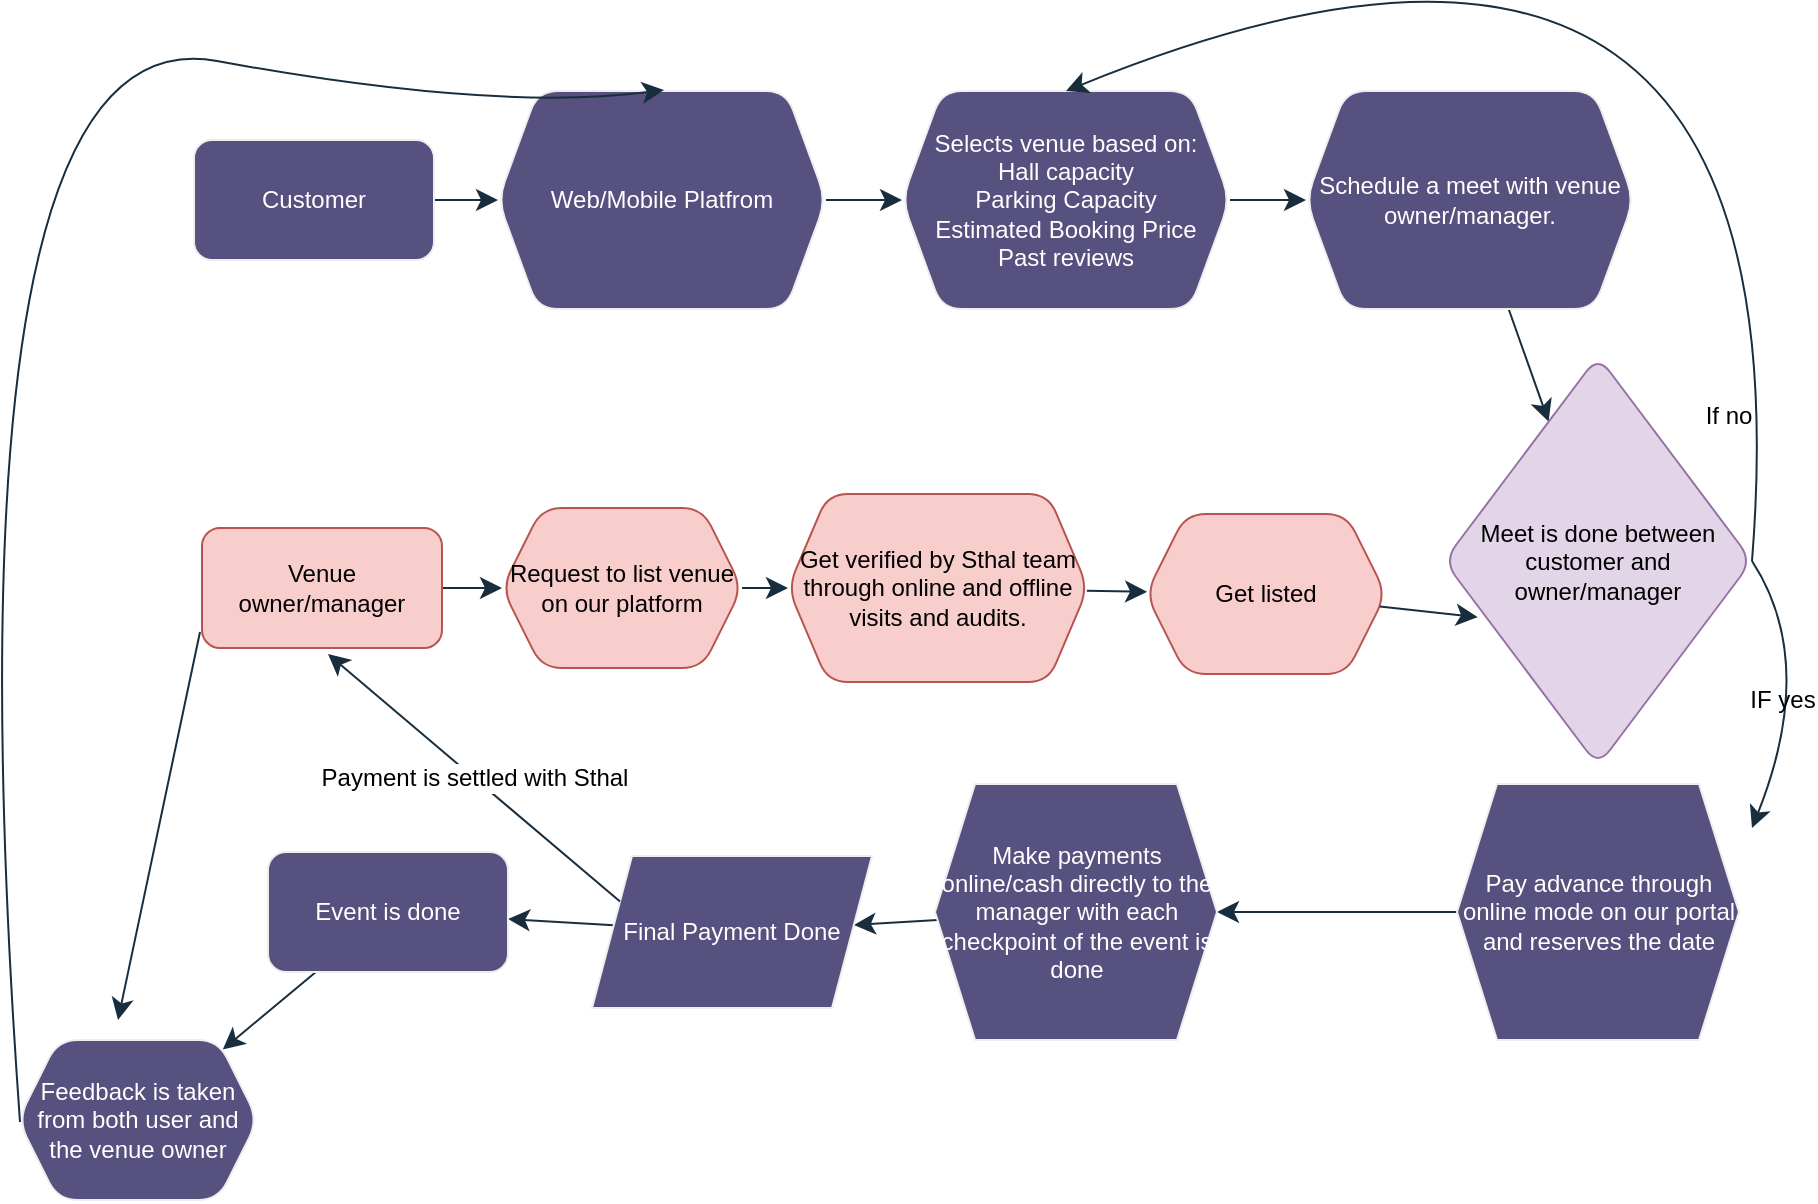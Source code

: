 <mxfile version="24.7.13">
  <diagram name="Page-1" id="cwmyHKKqJBm_i41qSlCH">
    <mxGraphModel dx="1593" dy="1219" grid="0" gridSize="10" guides="1" tooltips="1" connect="1" arrows="1" fold="1" page="0" pageScale="1" pageWidth="850" pageHeight="1100" math="0" shadow="0">
      <root>
        <mxCell id="0" />
        <mxCell id="1" parent="0" />
        <mxCell id="bcLuSOHy8NPtrxXBTk8p-5" value="" style="edgeStyle=none;curved=1;rounded=0;orthogonalLoop=1;jettySize=auto;html=1;fontSize=12;startSize=8;endSize=8;labelBackgroundColor=none;strokeColor=#182E3E;fontColor=default;" edge="1" parent="1" source="bcLuSOHy8NPtrxXBTk8p-1" target="bcLuSOHy8NPtrxXBTk8p-4">
          <mxGeometry relative="1" as="geometry" />
        </mxCell>
        <mxCell id="bcLuSOHy8NPtrxXBTk8p-1" value="Customer" style="rounded=1;whiteSpace=wrap;html=1;labelBackgroundColor=none;fillColor=#56517E;strokeColor=#EEEEEE;fontColor=#FFFFFF;" vertex="1" parent="1">
          <mxGeometry x="-243" y="-46" width="120" height="60" as="geometry" />
        </mxCell>
        <mxCell id="bcLuSOHy8NPtrxXBTk8p-7" value="" style="edgeStyle=none;curved=1;rounded=0;orthogonalLoop=1;jettySize=auto;html=1;fontSize=12;startSize=8;endSize=8;labelBackgroundColor=none;strokeColor=#182E3E;fontColor=default;" edge="1" parent="1" source="bcLuSOHy8NPtrxXBTk8p-4" target="bcLuSOHy8NPtrxXBTk8p-6">
          <mxGeometry relative="1" as="geometry" />
        </mxCell>
        <mxCell id="bcLuSOHy8NPtrxXBTk8p-4" value="Web/Mobile Platfrom" style="shape=hexagon;perimeter=hexagonPerimeter2;whiteSpace=wrap;html=1;fixedSize=1;rounded=1;labelBackgroundColor=none;fillColor=#56517E;strokeColor=#EEEEEE;fontColor=#FFFFFF;" vertex="1" parent="1">
          <mxGeometry x="-91" y="-70.5" width="164" height="109" as="geometry" />
        </mxCell>
        <mxCell id="bcLuSOHy8NPtrxXBTk8p-9" value="" style="edgeStyle=none;curved=1;rounded=0;orthogonalLoop=1;jettySize=auto;html=1;fontSize=12;startSize=8;endSize=8;labelBackgroundColor=none;strokeColor=#182E3E;fontColor=default;" edge="1" parent="1" source="bcLuSOHy8NPtrxXBTk8p-6" target="bcLuSOHy8NPtrxXBTk8p-8">
          <mxGeometry relative="1" as="geometry" />
        </mxCell>
        <mxCell id="bcLuSOHy8NPtrxXBTk8p-6" value="Selects venue based on:&lt;div&gt;Hall capacity&lt;/div&gt;&lt;div&gt;Parking Capacity&lt;/div&gt;&lt;div&gt;Estimated Booking Price&lt;/div&gt;&lt;div&gt;Past reviews&lt;/div&gt;" style="shape=hexagon;perimeter=hexagonPerimeter2;whiteSpace=wrap;html=1;fixedSize=1;rounded=1;labelBackgroundColor=none;fillColor=#56517E;strokeColor=#EEEEEE;fontColor=#FFFFFF;" vertex="1" parent="1">
          <mxGeometry x="111" y="-70.5" width="164" height="109" as="geometry" />
        </mxCell>
        <mxCell id="bcLuSOHy8NPtrxXBTk8p-18" value="" style="edgeStyle=none;curved=1;rounded=0;orthogonalLoop=1;jettySize=auto;html=1;fontSize=12;startSize=8;endSize=8;labelBackgroundColor=none;strokeColor=#182E3E;fontColor=default;" edge="1" parent="1" source="bcLuSOHy8NPtrxXBTk8p-8" target="bcLuSOHy8NPtrxXBTk8p-17">
          <mxGeometry relative="1" as="geometry" />
        </mxCell>
        <mxCell id="bcLuSOHy8NPtrxXBTk8p-8" value="Schedule a meet with venue owner/manager." style="shape=hexagon;perimeter=hexagonPerimeter2;whiteSpace=wrap;html=1;fixedSize=1;rounded=1;labelBackgroundColor=none;fillColor=#56517E;strokeColor=#EEEEEE;fontColor=#FFFFFF;" vertex="1" parent="1">
          <mxGeometry x="313" y="-70.5" width="164" height="109" as="geometry" />
        </mxCell>
        <mxCell id="bcLuSOHy8NPtrxXBTk8p-12" value="" style="edgeStyle=none;curved=1;rounded=0;orthogonalLoop=1;jettySize=auto;html=1;fontSize=12;startSize=8;endSize=8;labelBackgroundColor=none;strokeColor=#182E3E;fontColor=default;" edge="1" parent="1" source="bcLuSOHy8NPtrxXBTk8p-10" target="bcLuSOHy8NPtrxXBTk8p-11">
          <mxGeometry relative="1" as="geometry" />
        </mxCell>
        <mxCell id="bcLuSOHy8NPtrxXBTk8p-10" value="Venue owner/manager" style="rounded=1;whiteSpace=wrap;html=1;labelBackgroundColor=none;fillColor=#f8cecc;strokeColor=#b85450;" vertex="1" parent="1">
          <mxGeometry x="-239" y="148" width="120" height="60" as="geometry" />
        </mxCell>
        <mxCell id="bcLuSOHy8NPtrxXBTk8p-14" value="" style="edgeStyle=none;curved=1;rounded=0;orthogonalLoop=1;jettySize=auto;html=1;fontSize=12;startSize=8;endSize=8;labelBackgroundColor=none;strokeColor=#182E3E;fontColor=default;" edge="1" parent="1" source="bcLuSOHy8NPtrxXBTk8p-11" target="bcLuSOHy8NPtrxXBTk8p-13">
          <mxGeometry relative="1" as="geometry" />
        </mxCell>
        <mxCell id="bcLuSOHy8NPtrxXBTk8p-11" value="Request to list venue on our platform" style="shape=hexagon;perimeter=hexagonPerimeter2;whiteSpace=wrap;html=1;fixedSize=1;rounded=1;labelBackgroundColor=none;fillColor=#f8cecc;strokeColor=#b85450;" vertex="1" parent="1">
          <mxGeometry x="-89" y="138" width="120" height="80" as="geometry" />
        </mxCell>
        <mxCell id="bcLuSOHy8NPtrxXBTk8p-16" value="" style="edgeStyle=none;curved=1;rounded=0;orthogonalLoop=1;jettySize=auto;html=1;fontSize=12;startSize=8;endSize=8;labelBackgroundColor=none;strokeColor=#182E3E;fontColor=default;" edge="1" parent="1" source="bcLuSOHy8NPtrxXBTk8p-13" target="bcLuSOHy8NPtrxXBTk8p-15">
          <mxGeometry relative="1" as="geometry" />
        </mxCell>
        <mxCell id="bcLuSOHy8NPtrxXBTk8p-13" value="Get verified by Sthal team through online and offline visits and audits." style="shape=hexagon;perimeter=hexagonPerimeter2;whiteSpace=wrap;html=1;fixedSize=1;rounded=1;labelBackgroundColor=none;fillColor=#f8cecc;strokeColor=#b85450;" vertex="1" parent="1">
          <mxGeometry x="54" y="131" width="150" height="94" as="geometry" />
        </mxCell>
        <mxCell id="bcLuSOHy8NPtrxXBTk8p-15" value="Get listed" style="shape=hexagon;perimeter=hexagonPerimeter2;whiteSpace=wrap;html=1;fixedSize=1;rounded=1;labelBackgroundColor=none;fillColor=#f8cecc;strokeColor=#b85450;" vertex="1" parent="1">
          <mxGeometry x="233" y="141" width="120" height="80" as="geometry" />
        </mxCell>
        <mxCell id="bcLuSOHy8NPtrxXBTk8p-17" value="Meet is done between customer and owner/manager" style="rhombus;whiteSpace=wrap;html=1;rounded=1;labelBackgroundColor=none;fillColor=#e1d5e7;strokeColor=#9673a6;" vertex="1" parent="1">
          <mxGeometry x="382" y="62" width="154" height="205" as="geometry" />
        </mxCell>
        <mxCell id="bcLuSOHy8NPtrxXBTk8p-21" style="edgeStyle=none;curved=1;rounded=0;orthogonalLoop=1;jettySize=auto;html=1;fontSize=12;startSize=8;endSize=8;entryX=0.11;entryY=0.637;entryDx=0;entryDy=0;entryPerimeter=0;labelBackgroundColor=none;strokeColor=#182E3E;fontColor=default;" edge="1" parent="1" source="bcLuSOHy8NPtrxXBTk8p-15" target="bcLuSOHy8NPtrxXBTk8p-17">
          <mxGeometry relative="1" as="geometry" />
        </mxCell>
        <mxCell id="bcLuSOHy8NPtrxXBTk8p-22" value="If no" style="endArrow=classic;html=1;rounded=0;fontSize=12;startSize=8;endSize=8;curved=1;exitX=1;exitY=0.5;exitDx=0;exitDy=0;entryX=0.5;entryY=0;entryDx=0;entryDy=0;labelBackgroundColor=none;strokeColor=#182E3E;fontColor=default;" edge="1" parent="1" source="bcLuSOHy8NPtrxXBTk8p-17" target="bcLuSOHy8NPtrxXBTk8p-6">
          <mxGeometry x="-0.82" y="18" width="50" height="50" relative="1" as="geometry">
            <mxPoint x="175" y="225" as="sourcePoint" />
            <mxPoint x="225" y="175" as="targetPoint" />
            <Array as="points">
              <mxPoint x="567" y="-223" />
            </Array>
            <mxPoint as="offset" />
          </mxGeometry>
        </mxCell>
        <mxCell id="bcLuSOHy8NPtrxXBTk8p-23" value="IF yes" style="endArrow=classic;html=1;rounded=0;fontSize=12;startSize=8;endSize=8;curved=1;exitX=1;exitY=0.5;exitDx=0;exitDy=0;labelBackgroundColor=none;strokeColor=#182E3E;fontColor=default;" edge="1" parent="1" source="bcLuSOHy8NPtrxXBTk8p-17">
          <mxGeometry x="0.131" y="-10" width="50" height="50" relative="1" as="geometry">
            <mxPoint x="119" y="243" as="sourcePoint" />
            <mxPoint x="536" y="298" as="targetPoint" />
            <Array as="points">
              <mxPoint x="569" y="215" />
            </Array>
            <mxPoint as="offset" />
          </mxGeometry>
        </mxCell>
        <mxCell id="bcLuSOHy8NPtrxXBTk8p-26" value="" style="edgeStyle=none;curved=1;rounded=0;orthogonalLoop=1;jettySize=auto;html=1;fontSize=12;startSize=8;endSize=8;labelBackgroundColor=none;strokeColor=#182E3E;fontColor=default;" edge="1" parent="1" source="bcLuSOHy8NPtrxXBTk8p-24" target="bcLuSOHy8NPtrxXBTk8p-25">
          <mxGeometry relative="1" as="geometry" />
        </mxCell>
        <mxCell id="bcLuSOHy8NPtrxXBTk8p-24" value="Pay advance through online mode on our portal and reserves the date" style="shape=hexagon;perimeter=hexagonPerimeter2;whiteSpace=wrap;html=1;fixedSize=1;labelBackgroundColor=none;fillColor=#56517E;strokeColor=#EEEEEE;fontColor=#FFFFFF;" vertex="1" parent="1">
          <mxGeometry x="388.5" y="276" width="141" height="128" as="geometry" />
        </mxCell>
        <mxCell id="bcLuSOHy8NPtrxXBTk8p-28" value="" style="edgeStyle=none;curved=1;rounded=0;orthogonalLoop=1;jettySize=auto;html=1;fontSize=12;startSize=8;endSize=8;labelBackgroundColor=none;strokeColor=#182E3E;fontColor=default;" edge="1" parent="1" source="bcLuSOHy8NPtrxXBTk8p-25" target="bcLuSOHy8NPtrxXBTk8p-27">
          <mxGeometry relative="1" as="geometry" />
        </mxCell>
        <mxCell id="bcLuSOHy8NPtrxXBTk8p-25" value="Make payments online/cash directly to the manager with each checkpoint of the event is done" style="shape=hexagon;perimeter=hexagonPerimeter2;whiteSpace=wrap;html=1;fixedSize=1;labelBackgroundColor=none;fillColor=#56517E;strokeColor=#EEEEEE;fontColor=#FFFFFF;" vertex="1" parent="1">
          <mxGeometry x="127.5" y="276" width="141" height="128" as="geometry" />
        </mxCell>
        <mxCell id="bcLuSOHy8NPtrxXBTk8p-30" value="" style="edgeStyle=none;curved=1;rounded=0;orthogonalLoop=1;jettySize=auto;html=1;fontSize=12;startSize=8;endSize=8;labelBackgroundColor=none;strokeColor=#182E3E;fontColor=default;" edge="1" parent="1" source="bcLuSOHy8NPtrxXBTk8p-27" target="bcLuSOHy8NPtrxXBTk8p-29">
          <mxGeometry relative="1" as="geometry" />
        </mxCell>
        <mxCell id="bcLuSOHy8NPtrxXBTk8p-27" value="Final Payment Done" style="shape=parallelogram;perimeter=parallelogramPerimeter;whiteSpace=wrap;html=1;fixedSize=1;labelBackgroundColor=none;fillColor=#56517E;strokeColor=#EEEEEE;fontColor=#FFFFFF;" vertex="1" parent="1">
          <mxGeometry x="-44" y="312" width="140" height="76" as="geometry" />
        </mxCell>
        <mxCell id="bcLuSOHy8NPtrxXBTk8p-32" value="" style="edgeStyle=none;curved=1;rounded=0;orthogonalLoop=1;jettySize=auto;html=1;fontSize=12;startSize=8;endSize=8;labelBackgroundColor=none;strokeColor=#182E3E;fontColor=default;" edge="1" parent="1" source="bcLuSOHy8NPtrxXBTk8p-29" target="bcLuSOHy8NPtrxXBTk8p-31">
          <mxGeometry relative="1" as="geometry" />
        </mxCell>
        <mxCell id="bcLuSOHy8NPtrxXBTk8p-29" value="Event is done" style="rounded=1;whiteSpace=wrap;html=1;labelBackgroundColor=none;fillColor=#56517E;strokeColor=#EEEEEE;fontColor=#FFFFFF;" vertex="1" parent="1">
          <mxGeometry x="-206" y="310" width="120" height="60" as="geometry" />
        </mxCell>
        <mxCell id="bcLuSOHy8NPtrxXBTk8p-31" value="Feedback is taken from both user and the venue owner" style="shape=hexagon;perimeter=hexagonPerimeter2;whiteSpace=wrap;html=1;fixedSize=1;rounded=1;labelBackgroundColor=none;fillColor=#56517E;strokeColor=#EEEEEE;fontColor=#FFFFFF;" vertex="1" parent="1">
          <mxGeometry x="-331" y="404" width="120" height="80" as="geometry" />
        </mxCell>
        <mxCell id="bcLuSOHy8NPtrxXBTk8p-33" value="" style="endArrow=classic;html=1;rounded=0;fontSize=12;startSize=8;endSize=8;curved=1;exitX=0;exitY=0.5;exitDx=0;exitDy=0;labelBackgroundColor=none;strokeColor=#182E3E;fontColor=default;" edge="1" parent="1">
          <mxGeometry width="50" height="50" relative="1" as="geometry">
            <mxPoint x="-330" y="445" as="sourcePoint" />
            <mxPoint x="-8" y="-71" as="targetPoint" />
            <Array as="points">
              <mxPoint x="-370" y="-111" />
              <mxPoint x="-93" y="-60" />
            </Array>
          </mxGeometry>
        </mxCell>
        <mxCell id="bcLuSOHy8NPtrxXBTk8p-35" value="Payment is settled with Sthal" style="endArrow=classic;html=1;rounded=0;strokeColor=#182E3E;fontSize=12;startSize=8;endSize=8;curved=1;exitX=0;exitY=0.25;exitDx=0;exitDy=0;" edge="1" parent="1" source="bcLuSOHy8NPtrxXBTk8p-27">
          <mxGeometry width="50" height="50" relative="1" as="geometry">
            <mxPoint x="135" y="331" as="sourcePoint" />
            <mxPoint x="-176" y="211" as="targetPoint" />
          </mxGeometry>
        </mxCell>
        <mxCell id="bcLuSOHy8NPtrxXBTk8p-36" value="" style="endArrow=classic;html=1;rounded=0;strokeColor=#182E3E;fontSize=12;startSize=8;endSize=8;curved=1;" edge="1" parent="1">
          <mxGeometry width="50" height="50" relative="1" as="geometry">
            <mxPoint x="-240" y="200" as="sourcePoint" />
            <mxPoint x="-281" y="394" as="targetPoint" />
          </mxGeometry>
        </mxCell>
      </root>
    </mxGraphModel>
  </diagram>
</mxfile>
